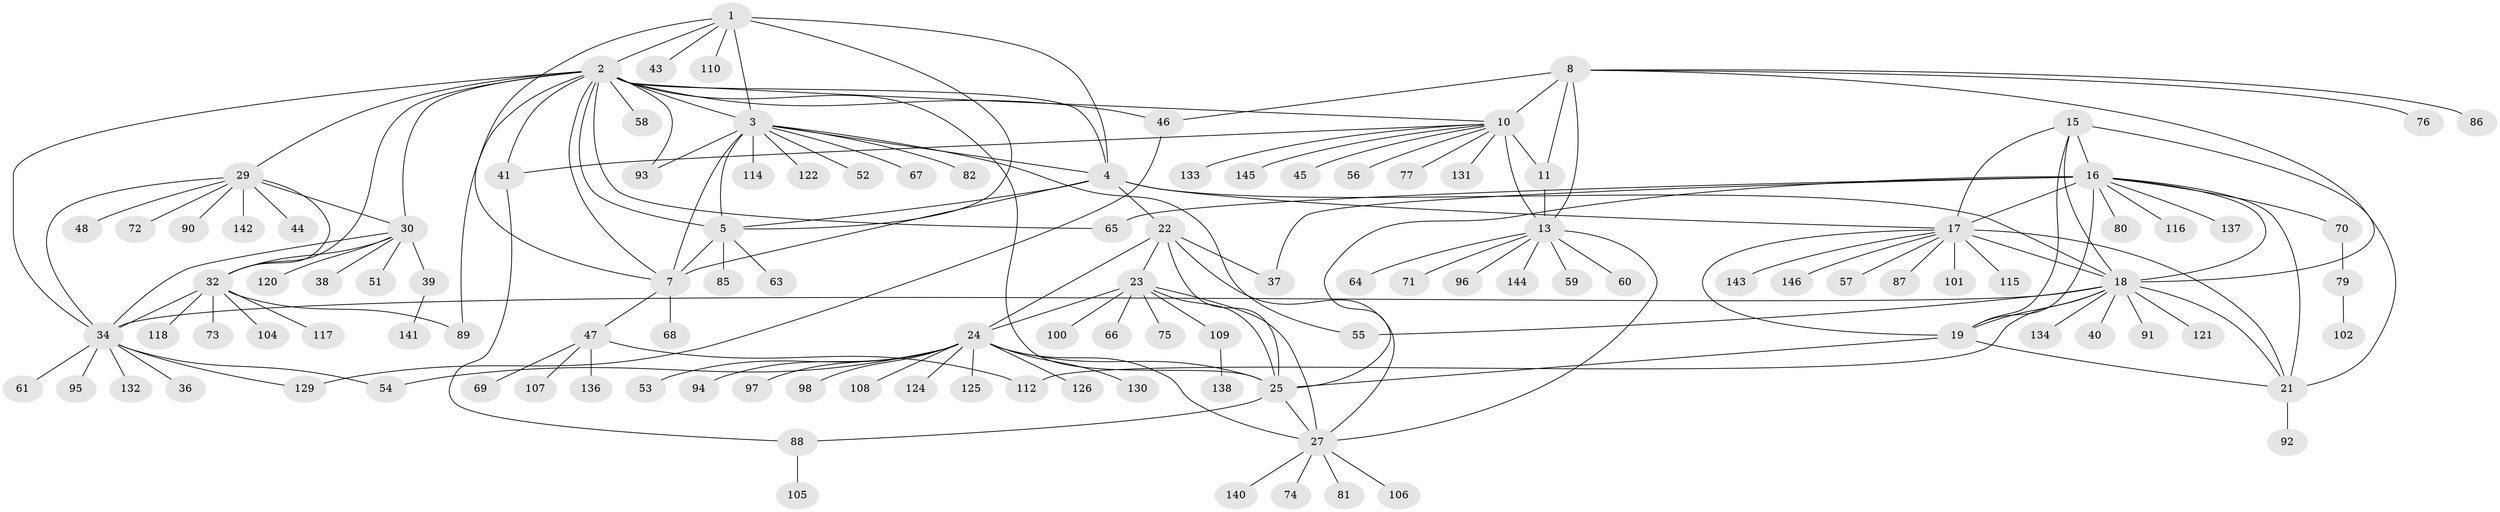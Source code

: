 // Generated by graph-tools (version 1.1) at 2025/52/02/27/25 19:52:16]
// undirected, 119 vertices, 171 edges
graph export_dot {
graph [start="1"]
  node [color=gray90,style=filled];
  1;
  2 [super="+31"];
  3 [super="+6"];
  4 [super="+99"];
  5 [super="+83"];
  7 [super="+84"];
  8 [super="+9"];
  10 [super="+12"];
  11;
  13 [super="+14"];
  15;
  16 [super="+20"];
  17 [super="+78"];
  18 [super="+103"];
  19 [super="+50"];
  21;
  22;
  23 [super="+26"];
  24 [super="+28"];
  25 [super="+139"];
  27 [super="+49"];
  29 [super="+33"];
  30 [super="+42"];
  32 [super="+123"];
  34 [super="+35"];
  36;
  37;
  38;
  39 [super="+62"];
  40;
  41;
  43;
  44;
  45;
  46;
  47 [super="+111"];
  48;
  51;
  52;
  53;
  54;
  55;
  56 [super="+119"];
  57;
  58;
  59;
  60;
  61;
  63;
  64;
  65;
  66;
  67;
  68;
  69;
  70;
  71;
  72;
  73;
  74;
  75;
  76;
  77;
  79;
  80;
  81;
  82;
  85;
  86;
  87;
  88 [super="+135"];
  89;
  90;
  91 [super="+127"];
  92;
  93;
  94;
  95;
  96;
  97;
  98;
  100;
  101 [super="+128"];
  102;
  104 [super="+113"];
  105;
  106;
  107;
  108;
  109;
  110;
  112;
  114;
  115;
  116;
  117;
  118;
  120;
  121;
  122;
  124;
  125;
  126;
  129;
  130;
  131;
  132;
  133;
  134;
  136;
  137;
  138;
  140;
  141;
  142;
  143;
  144;
  145;
  146;
  1 -- 2;
  1 -- 3 [weight=2];
  1 -- 4;
  1 -- 5;
  1 -- 7;
  1 -- 43;
  1 -- 110;
  2 -- 3 [weight=2];
  2 -- 4;
  2 -- 5;
  2 -- 7;
  2 -- 41;
  2 -- 58;
  2 -- 89;
  2 -- 10 [weight=2];
  2 -- 32;
  2 -- 34 [weight=2];
  2 -- 65;
  2 -- 46;
  2 -- 93;
  2 -- 25;
  2 -- 29 [weight=2];
  2 -- 30;
  3 -- 4 [weight=2];
  3 -- 5 [weight=2];
  3 -- 7 [weight=2];
  3 -- 55;
  3 -- 67;
  3 -- 122;
  3 -- 82;
  3 -- 114;
  3 -- 52;
  3 -- 93;
  4 -- 5;
  4 -- 7;
  4 -- 18;
  4 -- 22;
  4 -- 17;
  5 -- 7;
  5 -- 63;
  5 -- 85;
  7 -- 47;
  7 -- 68;
  8 -- 10 [weight=4];
  8 -- 11 [weight=2];
  8 -- 13 [weight=4];
  8 -- 46;
  8 -- 76;
  8 -- 86;
  8 -- 18;
  10 -- 11 [weight=2];
  10 -- 13 [weight=4];
  10 -- 45;
  10 -- 56;
  10 -- 131;
  10 -- 133;
  10 -- 145;
  10 -- 41;
  10 -- 77;
  11 -- 13 [weight=2];
  13 -- 27;
  13 -- 60;
  13 -- 96;
  13 -- 64;
  13 -- 71;
  13 -- 144;
  13 -- 59;
  15 -- 16 [weight=2];
  15 -- 17;
  15 -- 18;
  15 -- 19;
  15 -- 21;
  16 -- 17 [weight=2];
  16 -- 18 [weight=2];
  16 -- 19 [weight=2];
  16 -- 21 [weight=2];
  16 -- 65;
  16 -- 70;
  16 -- 80;
  16 -- 116;
  16 -- 137;
  16 -- 37;
  16 -- 25;
  17 -- 18;
  17 -- 19;
  17 -- 21;
  17 -- 57;
  17 -- 87;
  17 -- 101;
  17 -- 115;
  17 -- 143;
  17 -- 146;
  18 -- 19;
  18 -- 21;
  18 -- 40;
  18 -- 55;
  18 -- 91;
  18 -- 112;
  18 -- 121;
  18 -- 134;
  18 -- 34;
  19 -- 21;
  19 -- 25;
  21 -- 92;
  22 -- 23 [weight=2];
  22 -- 24 [weight=2];
  22 -- 25;
  22 -- 27;
  22 -- 37;
  23 -- 24 [weight=4];
  23 -- 25 [weight=2];
  23 -- 27 [weight=2];
  23 -- 100;
  23 -- 109;
  23 -- 66;
  23 -- 75;
  24 -- 25 [weight=2];
  24 -- 27 [weight=2];
  24 -- 53;
  24 -- 98;
  24 -- 108;
  24 -- 124;
  24 -- 125;
  24 -- 97;
  24 -- 130;
  24 -- 94;
  24 -- 54;
  24 -- 126;
  25 -- 27;
  25 -- 88;
  27 -- 81;
  27 -- 106;
  27 -- 140;
  27 -- 74;
  29 -- 30 [weight=2];
  29 -- 32 [weight=2];
  29 -- 34 [weight=4];
  29 -- 44;
  29 -- 48;
  29 -- 72;
  29 -- 90;
  29 -- 142;
  30 -- 32;
  30 -- 34 [weight=2];
  30 -- 38;
  30 -- 39;
  30 -- 51;
  30 -- 120;
  32 -- 34 [weight=2];
  32 -- 73;
  32 -- 89;
  32 -- 104;
  32 -- 117;
  32 -- 118;
  34 -- 36;
  34 -- 61;
  34 -- 95;
  34 -- 129;
  34 -- 132;
  34 -- 54;
  39 -- 141;
  41 -- 88;
  46 -- 129;
  47 -- 69;
  47 -- 107;
  47 -- 112;
  47 -- 136;
  70 -- 79;
  79 -- 102;
  88 -- 105;
  109 -- 138;
}
